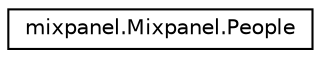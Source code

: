 digraph "Graphical Class Hierarchy"
{
 // INTERACTIVE_SVG=YES
  edge [fontname="Helvetica",fontsize="10",labelfontname="Helvetica",labelfontsize="10"];
  node [fontname="Helvetica",fontsize="10",shape=record];
  rankdir="LR";
  Node1 [label="mixpanel.Mixpanel.People",height=0.2,width=0.4,color="black", fillcolor="white", style="filled",URL="$classmixpanel_1_1_mixpanel_1_1_people.html",tooltip="get a list of all registered super properties. returns null if tracking is disabled ..."];
}
